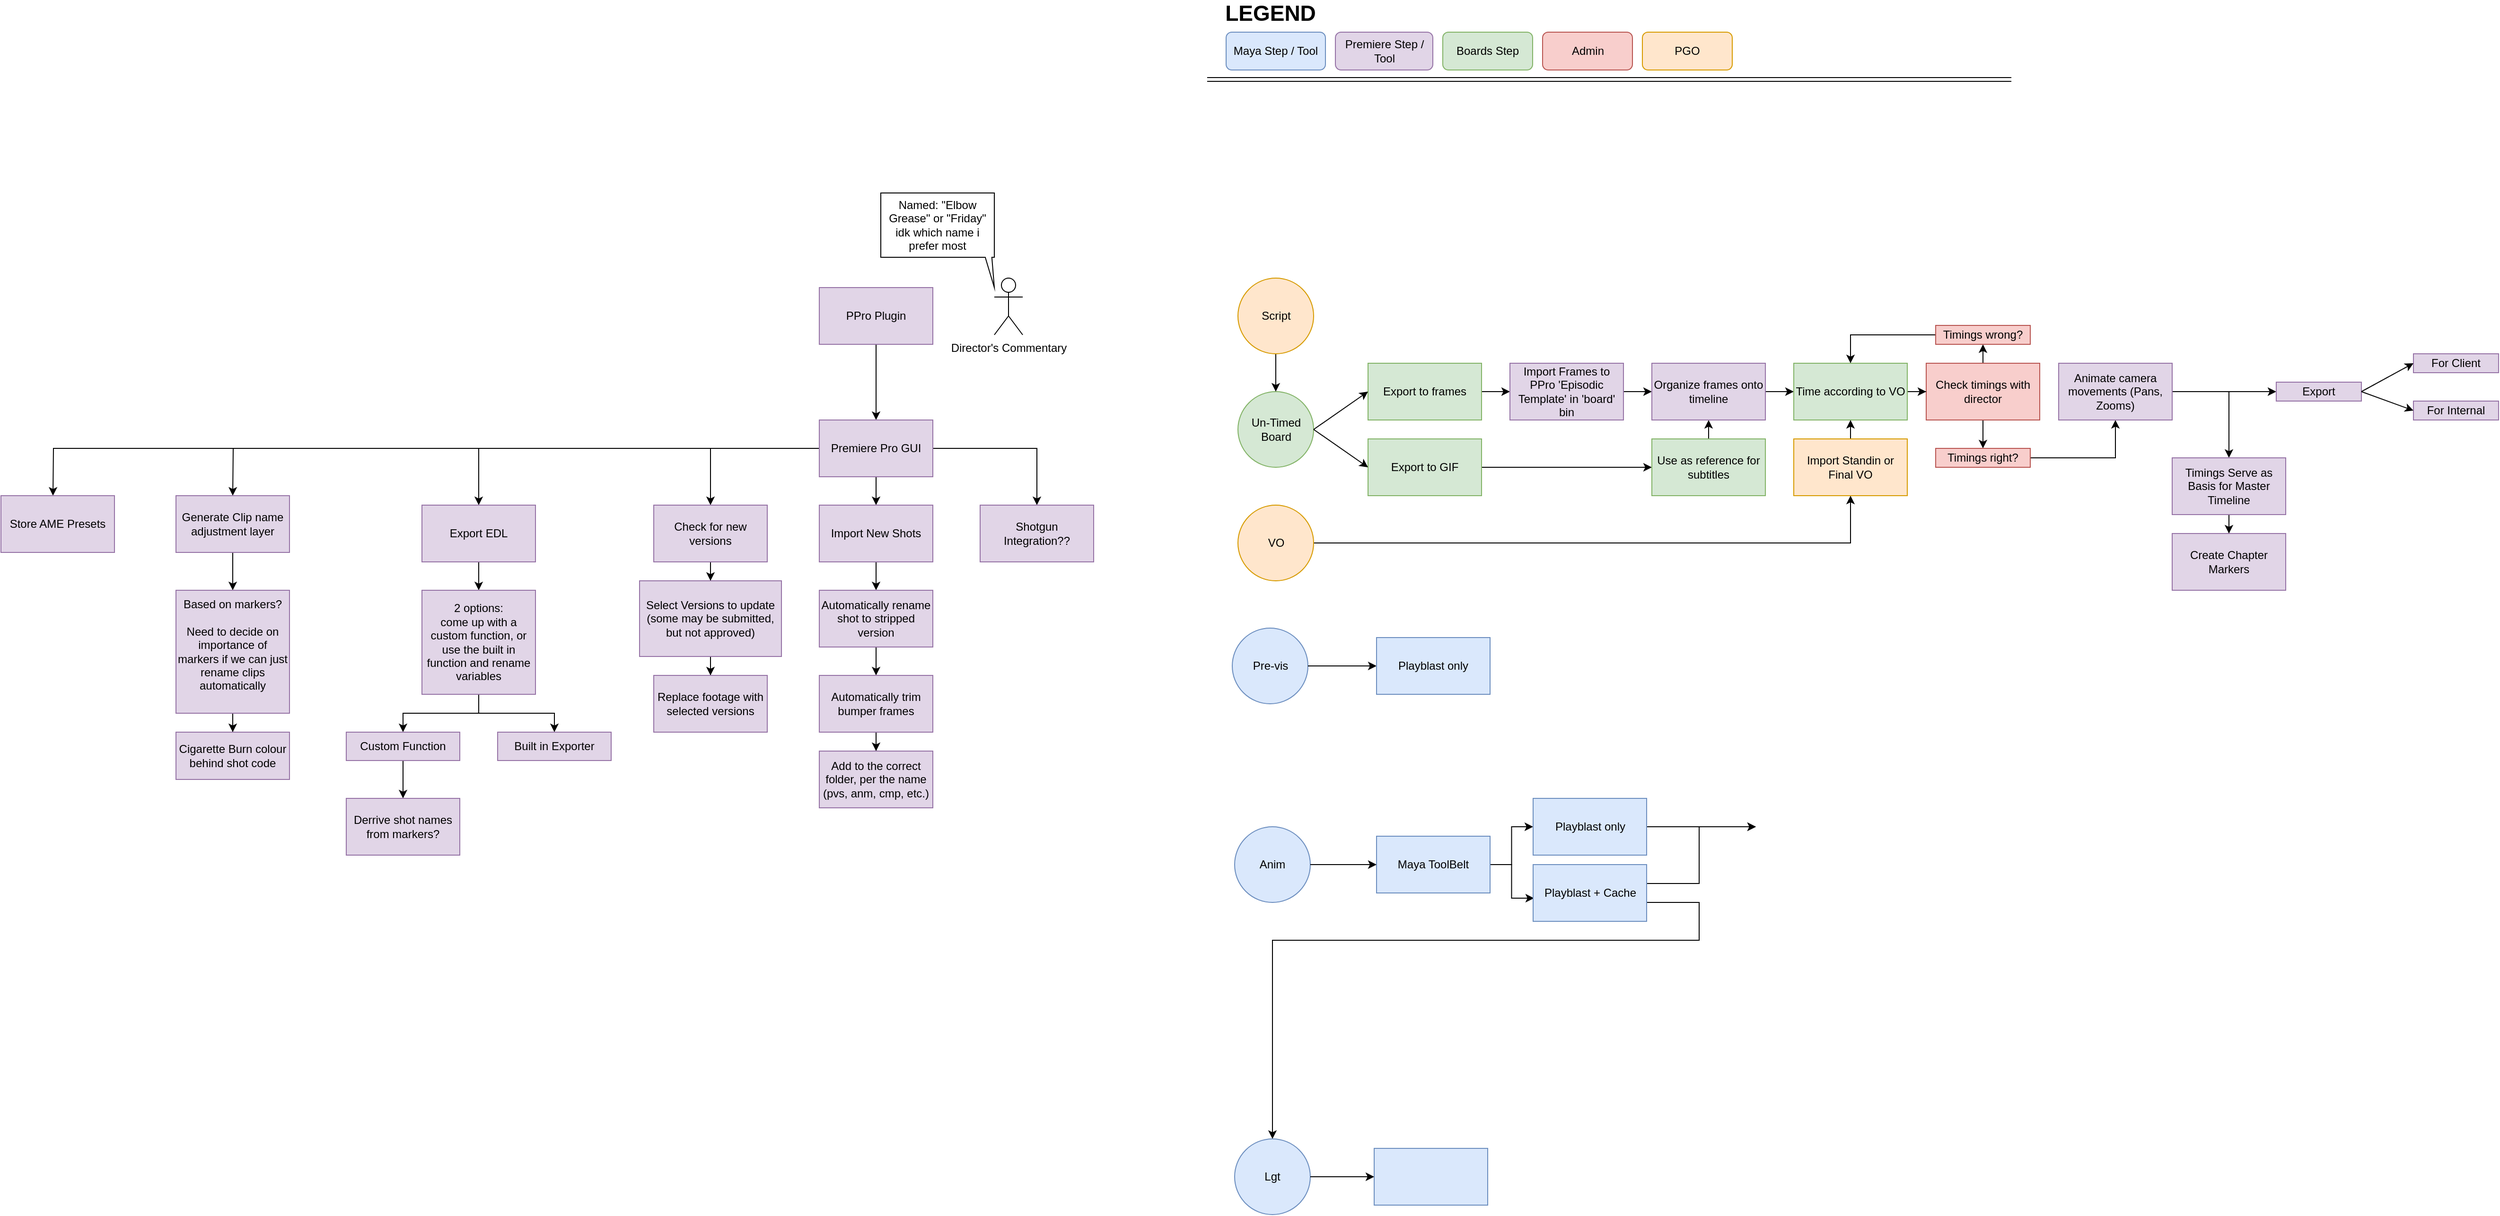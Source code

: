 <mxfile version="10.7.5" type="github"><diagram id="CCXeJW7M9jx39fnr2ovB" name="Page-1"><mxGraphModel dx="2432" dy="914" grid="1" gridSize="10" guides="1" tooltips="1" connect="1" arrows="1" fold="1" page="1" pageScale="1" pageWidth="850" pageHeight="1100" math="0" shadow="0"><root><mxCell id="0"/><mxCell id="1" parent="0"/><mxCell id="S4QCxYn6otUafmFbAQv0-1" value="Pre-vis" style="ellipse;whiteSpace=wrap;html=1;aspect=fixed;fillColor=#dae8fc;strokeColor=#6c8ebf;" parent="1" vertex="1"><mxGeometry x="26.5" y="670" width="80" height="80" as="geometry"/></mxCell><mxCell id="S4QCxYn6otUafmFbAQv0-4" value="" style="endArrow=classic;html=1;exitX=1;exitY=0.5;exitDx=0;exitDy=0;entryX=0;entryY=0.5;entryDx=0;entryDy=0;fillColor=#dae8fc;strokeColor=#000000;" parent="1" source="S4QCxYn6otUafmFbAQv0-1" target="z_4vQgYtqCrbbHdfwWRi-2" edge="1"><mxGeometry width="50" height="50" relative="1" as="geometry"><mxPoint x="26.5" y="820" as="sourcePoint"/><mxPoint x="177" y="710" as="targetPoint"/></mxGeometry></mxCell><mxCell id="S4QCxYn6otUafmFbAQv0-5" value="Un-Timed Board" style="ellipse;whiteSpace=wrap;html=1;aspect=fixed;fillColor=#d5e8d4;strokeColor=#82b366;" parent="1" vertex="1"><mxGeometry x="32.5" y="420" width="80" height="80" as="geometry"/></mxCell><mxCell id="2LvJmRA9mDnXVUI-L1Ei-2" style="edgeStyle=orthogonalEdgeStyle;rounded=0;orthogonalLoop=1;jettySize=auto;html=1;entryX=0;entryY=0.5;entryDx=0;entryDy=0;" parent="1" source="S4QCxYn6otUafmFbAQv0-6" target="2LvJmRA9mDnXVUI-L1Ei-1" edge="1"><mxGeometry relative="1" as="geometry"/></mxCell><mxCell id="S4QCxYn6otUafmFbAQv0-6" value="Export to frames" style="rounded=0;whiteSpace=wrap;html=1;fillColor=#d5e8d4;strokeColor=#82b366;" parent="1" vertex="1"><mxGeometry x="170" y="390" width="120" height="60" as="geometry"/></mxCell><mxCell id="S4QCxYn6otUafmFbAQv0-7" value="" style="endArrow=classic;html=1;exitX=1;exitY=0.5;exitDx=0;exitDy=0;entryX=0;entryY=0.5;entryDx=0;entryDy=0;" parent="1" source="S4QCxYn6otUafmFbAQv0-5" target="S4QCxYn6otUafmFbAQv0-6" edge="1"><mxGeometry width="50" height="50" relative="1" as="geometry"><mxPoint x="100" y="470" as="sourcePoint"/><mxPoint x="170" y="470" as="targetPoint"/></mxGeometry></mxCell><mxCell id="S4QCxYn6otUafmFbAQv0-11" style="edgeStyle=orthogonalEdgeStyle;rounded=0;orthogonalLoop=1;jettySize=auto;html=1;entryX=0;entryY=0.5;entryDx=0;entryDy=0;" parent="1" source="S4QCxYn6otUafmFbAQv0-8" target="S4QCxYn6otUafmFbAQv0-10" edge="1"><mxGeometry relative="1" as="geometry"><Array as="points"><mxPoint x="430" y="500"/><mxPoint x="430" y="500"/></Array></mxGeometry></mxCell><mxCell id="S4QCxYn6otUafmFbAQv0-8" value="Export to GIF" style="rounded=0;whiteSpace=wrap;html=1;fillColor=#d5e8d4;strokeColor=#82b366;" parent="1" vertex="1"><mxGeometry x="170" y="470" width="120" height="60" as="geometry"/></mxCell><mxCell id="S4QCxYn6otUafmFbAQv0-9" value="" style="endArrow=classic;html=1;exitX=1;exitY=0.5;exitDx=0;exitDy=0;entryX=0;entryY=0.5;entryDx=0;entryDy=0;" parent="1" source="S4QCxYn6otUafmFbAQv0-5" target="S4QCxYn6otUafmFbAQv0-8" edge="1"><mxGeometry width="50" height="50" relative="1" as="geometry"><mxPoint x="20" y="720" as="sourcePoint"/><mxPoint x="70" y="670" as="targetPoint"/></mxGeometry></mxCell><mxCell id="2LvJmRA9mDnXVUI-L1Ei-6" style="edgeStyle=orthogonalEdgeStyle;rounded=0;orthogonalLoop=1;jettySize=auto;html=1;exitX=0.5;exitY=0;exitDx=0;exitDy=0;entryX=0.5;entryY=1;entryDx=0;entryDy=0;" parent="1" source="S4QCxYn6otUafmFbAQv0-10" target="2LvJmRA9mDnXVUI-L1Ei-3" edge="1"><mxGeometry relative="1" as="geometry"/></mxCell><mxCell id="S4QCxYn6otUafmFbAQv0-10" value="Use as reference for subtitles" style="rounded=0;whiteSpace=wrap;html=1;fillColor=#d5e8d4;strokeColor=#82b366;" parent="1" vertex="1"><mxGeometry x="470" y="470" width="120" height="60" as="geometry"/></mxCell><mxCell id="2LvJmRA9mDnXVUI-L1Ei-4" style="edgeStyle=orthogonalEdgeStyle;rounded=0;orthogonalLoop=1;jettySize=auto;html=1;entryX=0;entryY=0.5;entryDx=0;entryDy=0;" parent="1" source="2LvJmRA9mDnXVUI-L1Ei-1" target="2LvJmRA9mDnXVUI-L1Ei-3" edge="1"><mxGeometry relative="1" as="geometry"/></mxCell><mxCell id="2LvJmRA9mDnXVUI-L1Ei-1" value="Import Frames to PPro 'Episodic Template' in 'board' bin&lt;br&gt;" style="rounded=0;whiteSpace=wrap;html=1;fillColor=#e1d5e7;strokeColor=#9673a6;" parent="1" vertex="1"><mxGeometry x="320" y="390" width="120" height="60" as="geometry"/></mxCell><mxCell id="v14WKormeMVv1eBh9IGO-12" style="edgeStyle=orthogonalEdgeStyle;rounded=0;orthogonalLoop=1;jettySize=auto;html=1;exitX=1;exitY=0.5;exitDx=0;exitDy=0;entryX=0;entryY=0.5;entryDx=0;entryDy=0;" parent="1" source="2LvJmRA9mDnXVUI-L1Ei-3" target="v14WKormeMVv1eBh9IGO-30" edge="1"><mxGeometry relative="1" as="geometry"><mxPoint x="610" y="470" as="targetPoint"/></mxGeometry></mxCell><mxCell id="2LvJmRA9mDnXVUI-L1Ei-3" value="Organize frames onto timeline" style="rounded=0;whiteSpace=wrap;html=1;fillColor=#e1d5e7;strokeColor=#9673a6;" parent="1" vertex="1"><mxGeometry x="470" y="390" width="120" height="60" as="geometry"/></mxCell><mxCell id="2LvJmRA9mDnXVUI-L1Ei-7" value="Maya Step / Tool" style="rounded=1;whiteSpace=wrap;html=1;fillColor=#dae8fc;strokeColor=#6c8ebf;" parent="1" vertex="1"><mxGeometry x="20" y="40" width="105" height="40" as="geometry"/></mxCell><mxCell id="2LvJmRA9mDnXVUI-L1Ei-8" value="Premiere Step / Tool&lt;br&gt;" style="rounded=1;whiteSpace=wrap;html=1;fillColor=#e1d5e7;strokeColor=#9673a6;" parent="1" vertex="1"><mxGeometry x="135.5" y="40" width="103" height="40" as="geometry"/></mxCell><mxCell id="2LvJmRA9mDnXVUI-L1Ei-10" value="&lt;b&gt;&lt;font style=&quot;font-size: 23px&quot;&gt;LEGEND&lt;br&gt;&lt;/font&gt;&lt;/b&gt;" style="text;html=1;strokeColor=none;fillColor=none;align=center;verticalAlign=middle;whiteSpace=wrap;rounded=0;" parent="1" vertex="1"><mxGeometry x="46.5" y="10" width="40" height="20" as="geometry"/></mxCell><mxCell id="v14WKormeMVv1eBh9IGO-1" value="Boards Step" style="rounded=1;whiteSpace=wrap;html=1;fillColor=#d5e8d4;strokeColor=#82b366;" parent="1" vertex="1"><mxGeometry x="249" y="40" width="95" height="40" as="geometry"/></mxCell><mxCell id="v14WKormeMVv1eBh9IGO-3" value="" style="shape=link;html=1;" parent="1" edge="1"><mxGeometry width="50" height="50" relative="1" as="geometry"><mxPoint y="90" as="sourcePoint"/><mxPoint x="850" y="90" as="targetPoint"/></mxGeometry></mxCell><mxCell id="v14WKormeMVv1eBh9IGO-15" style="edgeStyle=orthogonalEdgeStyle;rounded=0;orthogonalLoop=1;jettySize=auto;html=1;exitX=1;exitY=0.5;exitDx=0;exitDy=0;" parent="1" source="v14WKormeMVv1eBh9IGO-11" target="v14WKormeMVv1eBh9IGO-14" edge="1"><mxGeometry relative="1" as="geometry"><Array as="points"><mxPoint x="820" y="420"/></Array></mxGeometry></mxCell><mxCell id="v14WKormeMVv1eBh9IGO-36" style="edgeStyle=orthogonalEdgeStyle;rounded=0;orthogonalLoop=1;jettySize=auto;html=1;exitX=0.5;exitY=0;exitDx=0;exitDy=0;entryX=0.5;entryY=1;entryDx=0;entryDy=0;" parent="1" source="v14WKormeMVv1eBh9IGO-11" target="v14WKormeMVv1eBh9IGO-16" edge="1"><mxGeometry relative="1" as="geometry"/></mxCell><mxCell id="v14WKormeMVv1eBh9IGO-11" value="Check timings with director&lt;br&gt;" style="rounded=0;whiteSpace=wrap;html=1;fillColor=#f8cecc;strokeColor=#b85450;" parent="1" vertex="1"><mxGeometry x="760" y="390" width="120" height="60" as="geometry"/></mxCell><mxCell id="v14WKormeMVv1eBh9IGO-21" style="edgeStyle=orthogonalEdgeStyle;rounded=0;orthogonalLoop=1;jettySize=auto;html=1;" parent="1" source="v14WKormeMVv1eBh9IGO-14" target="v14WKormeMVv1eBh9IGO-20" edge="1"><mxGeometry relative="1" as="geometry"/></mxCell><mxCell id="v14WKormeMVv1eBh9IGO-14" value="Timings right?" style="rounded=0;whiteSpace=wrap;html=1;fillColor=#f8cecc;strokeColor=#b85450;" parent="1" vertex="1"><mxGeometry x="770" y="480" width="100" height="20" as="geometry"/></mxCell><mxCell id="l83W7AW_iVrEGQ6RDGTZ-12" value="" style="edgeStyle=orthogonalEdgeStyle;rounded=0;orthogonalLoop=1;jettySize=auto;html=1;strokeColor=#000000;" edge="1" parent="1" source="v14WKormeMVv1eBh9IGO-20" target="l83W7AW_iVrEGQ6RDGTZ-11"><mxGeometry relative="1" as="geometry"/></mxCell><mxCell id="l83W7AW_iVrEGQ6RDGTZ-21" style="edgeStyle=orthogonalEdgeStyle;rounded=0;orthogonalLoop=1;jettySize=auto;html=1;strokeColor=#000000;entryX=0.5;entryY=0;entryDx=0;entryDy=0;" edge="1" parent="1" source="v14WKormeMVv1eBh9IGO-20" target="l83W7AW_iVrEGQ6RDGTZ-20"><mxGeometry relative="1" as="geometry"><mxPoint x="1080" y="480" as="targetPoint"/><Array as="points"><mxPoint x="1080" y="420"/></Array></mxGeometry></mxCell><mxCell id="v14WKormeMVv1eBh9IGO-20" value="Animate camera movements (Pans, Zooms)" style="rounded=0;whiteSpace=wrap;html=1;fillColor=#e1d5e7;strokeColor=#9673a6;" parent="1" vertex="1"><mxGeometry x="900" y="390" width="120" height="60" as="geometry"/></mxCell><mxCell id="l83W7AW_iVrEGQ6RDGTZ-11" value="Export" style="rounded=0;whiteSpace=wrap;html=1;fillColor=#e1d5e7;strokeColor=#9673a6;" vertex="1" parent="1"><mxGeometry x="1130" y="410" width="90" height="20" as="geometry"/></mxCell><mxCell id="l83W7AW_iVrEGQ6RDGTZ-14" value="For Client" style="rounded=0;whiteSpace=wrap;html=1;fillColor=#e1d5e7;strokeColor=#9673a6;" vertex="1" parent="1"><mxGeometry x="1275" y="380" width="90" height="20" as="geometry"/></mxCell><mxCell id="v14WKormeMVv1eBh9IGO-22" value="Admin&lt;br&gt;" style="rounded=1;whiteSpace=wrap;html=1;fillColor=#f8cecc;strokeColor=#b85450;" parent="1" vertex="1"><mxGeometry x="354.5" y="40" width="95" height="40" as="geometry"/></mxCell><mxCell id="v14WKormeMVv1eBh9IGO-24" value="PGO&lt;br&gt;" style="rounded=1;whiteSpace=wrap;html=1;fillColor=#ffe6cc;strokeColor=#d79b00;" parent="1" vertex="1"><mxGeometry x="460" y="40" width="95" height="40" as="geometry"/></mxCell><mxCell id="v14WKormeMVv1eBh9IGO-27" style="edgeStyle=orthogonalEdgeStyle;rounded=0;orthogonalLoop=1;jettySize=auto;html=1;entryX=0.5;entryY=0;entryDx=0;entryDy=0;" parent="1" source="v14WKormeMVv1eBh9IGO-26" target="S4QCxYn6otUafmFbAQv0-5" edge="1"><mxGeometry relative="1" as="geometry"/></mxCell><mxCell id="v14WKormeMVv1eBh9IGO-26" value="Script" style="ellipse;whiteSpace=wrap;html=1;aspect=fixed;fillColor=#ffe6cc;strokeColor=#d79b00;" parent="1" vertex="1"><mxGeometry x="32.5" y="300" width="80" height="80" as="geometry"/></mxCell><mxCell id="l83W7AW_iVrEGQ6RDGTZ-4" style="edgeStyle=orthogonalEdgeStyle;rounded=0;orthogonalLoop=1;jettySize=auto;html=1;exitX=0.5;exitY=0;exitDx=0;exitDy=0;entryX=0.5;entryY=1;entryDx=0;entryDy=0;" edge="1" parent="1" source="v14WKormeMVv1eBh9IGO-28" target="v14WKormeMVv1eBh9IGO-33"><mxGeometry relative="1" as="geometry"><Array as="points"><mxPoint x="73" y="580"/><mxPoint x="680" y="580"/></Array></mxGeometry></mxCell><mxCell id="v14WKormeMVv1eBh9IGO-28" value="VO" style="ellipse;whiteSpace=wrap;html=1;aspect=fixed;fillColor=#ffe6cc;strokeColor=#d79b00;" parent="1" vertex="1"><mxGeometry x="32.5" y="540" width="80" height="80" as="geometry"/></mxCell><mxCell id="l83W7AW_iVrEGQ6RDGTZ-6" style="edgeStyle=orthogonalEdgeStyle;rounded=0;orthogonalLoop=1;jettySize=auto;html=1;entryX=0;entryY=0.5;entryDx=0;entryDy=0;" edge="1" parent="1" source="v14WKormeMVv1eBh9IGO-30" target="v14WKormeMVv1eBh9IGO-11"><mxGeometry relative="1" as="geometry"/></mxCell><mxCell id="v14WKormeMVv1eBh9IGO-30" value="Time according to VO" style="rounded=0;whiteSpace=wrap;html=1;fillColor=#d5e8d4;strokeColor=#82b366;" parent="1" vertex="1"><mxGeometry x="620" y="390" width="120" height="60" as="geometry"/></mxCell><mxCell id="l83W7AW_iVrEGQ6RDGTZ-9" style="edgeStyle=orthogonalEdgeStyle;rounded=0;orthogonalLoop=1;jettySize=auto;html=1;entryX=0.5;entryY=0;entryDx=0;entryDy=0;" edge="1" parent="1" source="v14WKormeMVv1eBh9IGO-16" target="v14WKormeMVv1eBh9IGO-30"><mxGeometry relative="1" as="geometry"/></mxCell><mxCell id="v14WKormeMVv1eBh9IGO-16" value="Timings wrong?" style="rounded=0;whiteSpace=wrap;html=1;fillColor=#f8cecc;strokeColor=#b85450;" parent="1" vertex="1"><mxGeometry x="770" y="350" width="100" height="20" as="geometry"/></mxCell><mxCell id="l83W7AW_iVrEGQ6RDGTZ-5" style="edgeStyle=orthogonalEdgeStyle;rounded=0;orthogonalLoop=1;jettySize=auto;html=1;exitX=0.5;exitY=0;exitDx=0;exitDy=0;entryX=0.5;entryY=1;entryDx=0;entryDy=0;" edge="1" parent="1" source="v14WKormeMVv1eBh9IGO-33" target="v14WKormeMVv1eBh9IGO-30"><mxGeometry relative="1" as="geometry"/></mxCell><mxCell id="v14WKormeMVv1eBh9IGO-33" value="Import Standin or Final VO" style="rounded=0;whiteSpace=wrap;html=1;fillColor=#ffe6cc;strokeColor=#d79b00;" parent="1" vertex="1"><mxGeometry x="620" y="470" width="120" height="60" as="geometry"/></mxCell><mxCell id="z_4vQgYtqCrbbHdfwWRi-2" value="Playblast only" style="rounded=0;whiteSpace=wrap;html=1;fillColor=#dae8fc;strokeColor=#6c8ebf;" parent="1" vertex="1"><mxGeometry x="179" y="680" width="120" height="60" as="geometry"/></mxCell><mxCell id="z_4vQgYtqCrbbHdfwWRi-6" value="Anim" style="ellipse;whiteSpace=wrap;html=1;aspect=fixed;fillColor=#dae8fc;strokeColor=#6c8ebf;" parent="1" vertex="1"><mxGeometry x="29" y="880" width="80" height="80" as="geometry"/></mxCell><mxCell id="z_4vQgYtqCrbbHdfwWRi-7" style="edgeStyle=orthogonalEdgeStyle;rounded=0;orthogonalLoop=1;jettySize=auto;html=1;fillColor=#dae8fc;strokeColor=#000000;" parent="1" source="z_4vQgYtqCrbbHdfwWRi-9" target="z_4vQgYtqCrbbHdfwWRi-11" edge="1"><mxGeometry relative="1" as="geometry"/></mxCell><mxCell id="z_4vQgYtqCrbbHdfwWRi-8" style="edgeStyle=orthogonalEdgeStyle;rounded=0;orthogonalLoop=1;jettySize=auto;html=1;exitX=1;exitY=0.5;exitDx=0;exitDy=0;entryX=0.008;entryY=0.592;entryDx=0;entryDy=0;entryPerimeter=0;fillColor=#dae8fc;strokeColor=#000000;" parent="1" source="z_4vQgYtqCrbbHdfwWRi-9" target="z_4vQgYtqCrbbHdfwWRi-12" edge="1"><mxGeometry relative="1" as="geometry"><mxPoint x="319.5" y="970" as="targetPoint"/></mxGeometry></mxCell><mxCell id="z_4vQgYtqCrbbHdfwWRi-9" value="Maya ToolBelt" style="rounded=0;whiteSpace=wrap;html=1;fillColor=#dae8fc;strokeColor=#6c8ebf;" parent="1" vertex="1"><mxGeometry x="179" y="890" width="120" height="60" as="geometry"/></mxCell><mxCell id="z_4vQgYtqCrbbHdfwWRi-10" value="" style="endArrow=classic;html=1;exitX=1;exitY=0.5;exitDx=0;exitDy=0;entryX=0;entryY=0.5;entryDx=0;entryDy=0;fillColor=#dae8fc;strokeColor=#000000;" parent="1" source="z_4vQgYtqCrbbHdfwWRi-6" target="z_4vQgYtqCrbbHdfwWRi-9" edge="1"><mxGeometry width="50" height="50" relative="1" as="geometry"><mxPoint x="29" y="1030" as="sourcePoint"/><mxPoint x="79" y="980" as="targetPoint"/></mxGeometry></mxCell><mxCell id="z_4vQgYtqCrbbHdfwWRi-15" style="edgeStyle=orthogonalEdgeStyle;rounded=0;orthogonalLoop=1;jettySize=auto;html=1;fillColor=#dae8fc;strokeColor=#000000;" parent="1" source="z_4vQgYtqCrbbHdfwWRi-11" edge="1"><mxGeometry relative="1" as="geometry"><mxPoint x="580" y="880" as="targetPoint"/></mxGeometry></mxCell><mxCell id="z_4vQgYtqCrbbHdfwWRi-11" value="Playblast only" style="rounded=0;whiteSpace=wrap;html=1;fillColor=#dae8fc;strokeColor=#6c8ebf;" parent="1" vertex="1"><mxGeometry x="344.5" y="850" width="120" height="60" as="geometry"/></mxCell><mxCell id="z_4vQgYtqCrbbHdfwWRi-14" style="edgeStyle=orthogonalEdgeStyle;rounded=0;orthogonalLoop=1;jettySize=auto;html=1;fillColor=#dae8fc;strokeColor=#000000;" parent="1" source="z_4vQgYtqCrbbHdfwWRi-12" edge="1"><mxGeometry relative="1" as="geometry"><mxPoint x="580" y="880" as="targetPoint"/><Array as="points"><mxPoint x="520" y="940"/><mxPoint x="520" y="880"/></Array></mxGeometry></mxCell><mxCell id="z_4vQgYtqCrbbHdfwWRi-16" style="edgeStyle=orthogonalEdgeStyle;rounded=0;orthogonalLoop=1;jettySize=auto;html=1;fillColor=#dae8fc;strokeColor=#000000;entryX=0.5;entryY=0;entryDx=0;entryDy=0;" parent="1" source="z_4vQgYtqCrbbHdfwWRi-12" edge="1" target="l83W7AW_iVrEGQ6RDGTZ-1"><mxGeometry relative="1" as="geometry"><mxPoint x="80" y="1180" as="targetPoint"/><Array as="points"><mxPoint x="520" y="960"/><mxPoint x="520" y="1000"/><mxPoint x="69" y="1000"/></Array></mxGeometry></mxCell><mxCell id="z_4vQgYtqCrbbHdfwWRi-12" value="Playblast + Cache" style="rounded=0;whiteSpace=wrap;html=1;fillColor=#dae8fc;strokeColor=#6c8ebf;" parent="1" vertex="1"><mxGeometry x="344.5" y="920" width="120" height="60" as="geometry"/></mxCell><mxCell id="l83W7AW_iVrEGQ6RDGTZ-1" value="Lgt" style="ellipse;whiteSpace=wrap;html=1;aspect=fixed;fillColor=#dae8fc;strokeColor=#6c8ebf;" vertex="1" parent="1"><mxGeometry x="29" y="1210" width="80" height="80" as="geometry"/></mxCell><mxCell id="l83W7AW_iVrEGQ6RDGTZ-2" value="" style="rounded=0;whiteSpace=wrap;html=1;fillColor=#dae8fc;strokeColor=#6c8ebf;" vertex="1" parent="1"><mxGeometry x="176.5" y="1220" width="120" height="60" as="geometry"/></mxCell><mxCell id="l83W7AW_iVrEGQ6RDGTZ-3" value="" style="endArrow=classic;html=1;exitX=1;exitY=0.5;exitDx=0;exitDy=0;entryX=0;entryY=0.5;entryDx=0;entryDy=0;fillColor=#dae8fc;strokeColor=#000000;" edge="1" parent="1" source="l83W7AW_iVrEGQ6RDGTZ-1" target="l83W7AW_iVrEGQ6RDGTZ-2"><mxGeometry width="50" height="50" relative="1" as="geometry"><mxPoint x="26.5" y="1360" as="sourcePoint"/><mxPoint x="76.5" y="1310" as="targetPoint"/></mxGeometry></mxCell><mxCell id="l83W7AW_iVrEGQ6RDGTZ-17" value="" style="endArrow=classic;html=1;strokeColor=#000000;exitX=1;exitY=0.5;exitDx=0;exitDy=0;entryX=0;entryY=0.5;entryDx=0;entryDy=0;" edge="1" parent="1" source="l83W7AW_iVrEGQ6RDGTZ-11" target="l83W7AW_iVrEGQ6RDGTZ-14"><mxGeometry width="50" height="50" relative="1" as="geometry"><mxPoint x="1220" y="435" as="sourcePoint"/><mxPoint x="1270" y="385" as="targetPoint"/></mxGeometry></mxCell><mxCell id="l83W7AW_iVrEGQ6RDGTZ-18" value="For Internal" style="rounded=0;whiteSpace=wrap;html=1;fillColor=#e1d5e7;strokeColor=#9673a6;" vertex="1" parent="1"><mxGeometry x="1275" y="430" width="90" height="20" as="geometry"/></mxCell><mxCell id="l83W7AW_iVrEGQ6RDGTZ-19" value="" style="endArrow=classic;html=1;strokeColor=#000000;exitX=1;exitY=0.5;exitDx=0;exitDy=0;entryX=0;entryY=0.5;entryDx=0;entryDy=0;" edge="1" parent="1" source="l83W7AW_iVrEGQ6RDGTZ-11" target="l83W7AW_iVrEGQ6RDGTZ-18"><mxGeometry width="50" height="50" relative="1" as="geometry"><mxPoint x="1230" y="430" as="sourcePoint"/><mxPoint x="1285" y="400" as="targetPoint"/></mxGeometry></mxCell><mxCell id="l83W7AW_iVrEGQ6RDGTZ-23" value="" style="edgeStyle=orthogonalEdgeStyle;rounded=0;orthogonalLoop=1;jettySize=auto;html=1;strokeColor=#000000;" edge="1" parent="1" source="l83W7AW_iVrEGQ6RDGTZ-20" target="l83W7AW_iVrEGQ6RDGTZ-22"><mxGeometry relative="1" as="geometry"/></mxCell><mxCell id="l83W7AW_iVrEGQ6RDGTZ-20" value="Timings Serve as Basis for Master Timeline" style="rounded=0;whiteSpace=wrap;html=1;fillColor=#e1d5e7;strokeColor=#9673a6;" vertex="1" parent="1"><mxGeometry x="1020" y="490" width="120" height="60" as="geometry"/></mxCell><mxCell id="l83W7AW_iVrEGQ6RDGTZ-22" value="Create Chapter Markers" style="rounded=0;whiteSpace=wrap;html=1;fillColor=#e1d5e7;strokeColor=#9673a6;" vertex="1" parent="1"><mxGeometry x="1020" y="570" width="120" height="60" as="geometry"/></mxCell><mxCell id="l83W7AW_iVrEGQ6RDGTZ-30" value="" style="edgeStyle=orthogonalEdgeStyle;rounded=0;orthogonalLoop=1;jettySize=auto;html=1;strokeColor=#000000;" edge="1" parent="1" source="l83W7AW_iVrEGQ6RDGTZ-24" target="l83W7AW_iVrEGQ6RDGTZ-29"><mxGeometry relative="1" as="geometry"/></mxCell><mxCell id="l83W7AW_iVrEGQ6RDGTZ-24" value="PPro Plugin" style="rounded=0;whiteSpace=wrap;html=1;fillColor=#e1d5e7;strokeColor=#9673a6;" vertex="1" parent="1"><mxGeometry x="-410" y="310" width="120" height="60" as="geometry"/></mxCell><mxCell id="l83W7AW_iVrEGQ6RDGTZ-36" value="" style="edgeStyle=orthogonalEdgeStyle;rounded=0;orthogonalLoop=1;jettySize=auto;html=1;strokeColor=#000000;" edge="1" parent="1" source="l83W7AW_iVrEGQ6RDGTZ-29" target="l83W7AW_iVrEGQ6RDGTZ-35"><mxGeometry relative="1" as="geometry"/></mxCell><mxCell id="l83W7AW_iVrEGQ6RDGTZ-38" value="" style="edgeStyle=orthogonalEdgeStyle;rounded=0;orthogonalLoop=1;jettySize=auto;html=1;strokeColor=#000000;" edge="1" parent="1" source="l83W7AW_iVrEGQ6RDGTZ-29" target="l83W7AW_iVrEGQ6RDGTZ-37"><mxGeometry relative="1" as="geometry"/></mxCell><mxCell id="l83W7AW_iVrEGQ6RDGTZ-40" value="" style="edgeStyle=orthogonalEdgeStyle;rounded=0;orthogonalLoop=1;jettySize=auto;html=1;strokeColor=#000000;" edge="1" parent="1" source="l83W7AW_iVrEGQ6RDGTZ-29" target="l83W7AW_iVrEGQ6RDGTZ-39"><mxGeometry relative="1" as="geometry"/></mxCell><mxCell id="l83W7AW_iVrEGQ6RDGTZ-49" style="edgeStyle=orthogonalEdgeStyle;rounded=0;orthogonalLoop=1;jettySize=auto;html=1;strokeColor=#000000;entryX=0.5;entryY=0;entryDx=0;entryDy=0;" edge="1" parent="1" source="l83W7AW_iVrEGQ6RDGTZ-29" target="l83W7AW_iVrEGQ6RDGTZ-50"><mxGeometry relative="1" as="geometry"><mxPoint x="-730" y="590" as="targetPoint"/><Array as="points"><mxPoint x="-770" y="480"/></Array></mxGeometry></mxCell><mxCell id="l83W7AW_iVrEGQ6RDGTZ-61" style="edgeStyle=orthogonalEdgeStyle;rounded=0;orthogonalLoop=1;jettySize=auto;html=1;strokeColor=#000000;" edge="1" parent="1" source="l83W7AW_iVrEGQ6RDGTZ-29"><mxGeometry relative="1" as="geometry"><mxPoint x="-1030" y="530" as="targetPoint"/></mxGeometry></mxCell><mxCell id="l83W7AW_iVrEGQ6RDGTZ-67" style="edgeStyle=orthogonalEdgeStyle;rounded=0;orthogonalLoop=1;jettySize=auto;html=1;strokeColor=#000000;" edge="1" parent="1" source="l83W7AW_iVrEGQ6RDGTZ-29"><mxGeometry relative="1" as="geometry"><mxPoint x="-1220" y="530" as="targetPoint"/></mxGeometry></mxCell><mxCell id="l83W7AW_iVrEGQ6RDGTZ-29" value="Premiere Pro GUI&lt;br&gt;" style="rounded=0;whiteSpace=wrap;html=1;fillColor=#e1d5e7;strokeColor=#9673a6;" vertex="1" parent="1"><mxGeometry x="-410" y="450" width="120" height="60" as="geometry"/></mxCell><mxCell id="l83W7AW_iVrEGQ6RDGTZ-39" value="Shotgun Integration??&lt;br&gt;" style="rounded=0;whiteSpace=wrap;html=1;fillColor=#e1d5e7;strokeColor=#9673a6;" vertex="1" parent="1"><mxGeometry x="-240" y="540" width="120" height="60" as="geometry"/></mxCell><mxCell id="l83W7AW_iVrEGQ6RDGTZ-42" value="" style="edgeStyle=orthogonalEdgeStyle;rounded=0;orthogonalLoop=1;jettySize=auto;html=1;strokeColor=#000000;" edge="1" parent="1" source="l83W7AW_iVrEGQ6RDGTZ-37" target="l83W7AW_iVrEGQ6RDGTZ-41"><mxGeometry relative="1" as="geometry"/></mxCell><mxCell id="l83W7AW_iVrEGQ6RDGTZ-37" value="Check for new versions&lt;br&gt;" style="rounded=0;whiteSpace=wrap;html=1;fillColor=#e1d5e7;strokeColor=#9673a6;" vertex="1" parent="1"><mxGeometry x="-585" y="540" width="120" height="60" as="geometry"/></mxCell><mxCell id="l83W7AW_iVrEGQ6RDGTZ-44" value="" style="edgeStyle=orthogonalEdgeStyle;rounded=0;orthogonalLoop=1;jettySize=auto;html=1;strokeColor=#000000;" edge="1" parent="1" source="l83W7AW_iVrEGQ6RDGTZ-41" target="l83W7AW_iVrEGQ6RDGTZ-43"><mxGeometry relative="1" as="geometry"/></mxCell><mxCell id="l83W7AW_iVrEGQ6RDGTZ-41" value="Select Versions to update &lt;br&gt;(some may be submitted, but not approved)&lt;br&gt;" style="rounded=0;whiteSpace=wrap;html=1;fillColor=#e1d5e7;strokeColor=#9673a6;" vertex="1" parent="1"><mxGeometry x="-600" y="620" width="150" height="80" as="geometry"/></mxCell><mxCell id="l83W7AW_iVrEGQ6RDGTZ-43" value="Replace footage with selected versions" style="rounded=0;whiteSpace=wrap;html=1;fillColor=#e1d5e7;strokeColor=#9673a6;" vertex="1" parent="1"><mxGeometry x="-585" y="720" width="120" height="60" as="geometry"/></mxCell><mxCell id="l83W7AW_iVrEGQ6RDGTZ-46" value="" style="edgeStyle=orthogonalEdgeStyle;rounded=0;orthogonalLoop=1;jettySize=auto;html=1;strokeColor=#000000;" edge="1" parent="1" source="l83W7AW_iVrEGQ6RDGTZ-35" target="l83W7AW_iVrEGQ6RDGTZ-45"><mxGeometry relative="1" as="geometry"/></mxCell><mxCell id="l83W7AW_iVrEGQ6RDGTZ-35" value="Import New Shots&lt;br&gt;" style="rounded=0;whiteSpace=wrap;html=1;fillColor=#e1d5e7;strokeColor=#9673a6;" vertex="1" parent="1"><mxGeometry x="-410" y="540" width="120" height="60" as="geometry"/></mxCell><mxCell id="l83W7AW_iVrEGQ6RDGTZ-48" value="" style="edgeStyle=orthogonalEdgeStyle;rounded=0;orthogonalLoop=1;jettySize=auto;html=1;strokeColor=#000000;" edge="1" parent="1" source="l83W7AW_iVrEGQ6RDGTZ-45" target="l83W7AW_iVrEGQ6RDGTZ-47"><mxGeometry relative="1" as="geometry"/></mxCell><mxCell id="l83W7AW_iVrEGQ6RDGTZ-45" value="Automatically rename shot to stripped version&lt;br&gt;" style="rounded=0;whiteSpace=wrap;html=1;fillColor=#e1d5e7;strokeColor=#9673a6;" vertex="1" parent="1"><mxGeometry x="-410" y="630" width="120" height="60" as="geometry"/></mxCell><mxCell id="l83W7AW_iVrEGQ6RDGTZ-60" value="" style="edgeStyle=orthogonalEdgeStyle;rounded=0;orthogonalLoop=1;jettySize=auto;html=1;strokeColor=#000000;" edge="1" parent="1" source="l83W7AW_iVrEGQ6RDGTZ-47" target="l83W7AW_iVrEGQ6RDGTZ-59"><mxGeometry relative="1" as="geometry"/></mxCell><mxCell id="l83W7AW_iVrEGQ6RDGTZ-47" value="Automatically trim bumper frames&lt;br&gt;" style="rounded=0;whiteSpace=wrap;html=1;fillColor=#e1d5e7;strokeColor=#9673a6;" vertex="1" parent="1"><mxGeometry x="-410" y="720" width="120" height="60" as="geometry"/></mxCell><mxCell id="l83W7AW_iVrEGQ6RDGTZ-59" value="Add to the correct folder, per the name (pvs, anm, cmp, etc.)&lt;br&gt;" style="rounded=0;whiteSpace=wrap;html=1;fillColor=#e1d5e7;strokeColor=#9673a6;" vertex="1" parent="1"><mxGeometry x="-410" y="800" width="120" height="60" as="geometry"/></mxCell><mxCell id="l83W7AW_iVrEGQ6RDGTZ-25" value="Director's Commentary&lt;br&gt;&lt;br&gt;" style="shape=umlActor;verticalLabelPosition=bottom;labelBackgroundColor=#ffffff;verticalAlign=top;html=1;outlineConnect=0;" vertex="1" parent="1"><mxGeometry x="-225" y="300" width="30" height="60" as="geometry"/></mxCell><mxCell id="l83W7AW_iVrEGQ6RDGTZ-26" value="Named: &quot;Elbow Grease&quot; or &quot;Friday&quot; idk which name i prefer most" style="shape=callout;whiteSpace=wrap;html=1;perimeter=calloutPerimeter;position2=1;base=7;size=32;position=0.92;" vertex="1" parent="1"><mxGeometry x="-345" y="210" width="120" height="100" as="geometry"/></mxCell><mxCell id="l83W7AW_iVrEGQ6RDGTZ-52" value="" style="edgeStyle=orthogonalEdgeStyle;rounded=0;orthogonalLoop=1;jettySize=auto;html=1;strokeColor=#000000;" edge="1" parent="1" source="l83W7AW_iVrEGQ6RDGTZ-50" target="l83W7AW_iVrEGQ6RDGTZ-51"><mxGeometry relative="1" as="geometry"/></mxCell><mxCell id="l83W7AW_iVrEGQ6RDGTZ-50" value="Export EDL&lt;br&gt;" style="rounded=0;whiteSpace=wrap;html=1;fillColor=#e1d5e7;strokeColor=#9673a6;" vertex="1" parent="1"><mxGeometry x="-830" y="540" width="120" height="60" as="geometry"/></mxCell><mxCell id="l83W7AW_iVrEGQ6RDGTZ-54" value="" style="edgeStyle=orthogonalEdgeStyle;rounded=0;orthogonalLoop=1;jettySize=auto;html=1;strokeColor=#000000;" edge="1" parent="1" source="l83W7AW_iVrEGQ6RDGTZ-51" target="l83W7AW_iVrEGQ6RDGTZ-53"><mxGeometry relative="1" as="geometry"/></mxCell><mxCell id="l83W7AW_iVrEGQ6RDGTZ-56" style="edgeStyle=orthogonalEdgeStyle;rounded=0;orthogonalLoop=1;jettySize=auto;html=1;entryX=0.5;entryY=0;entryDx=0;entryDy=0;strokeColor=#000000;" edge="1" parent="1" source="l83W7AW_iVrEGQ6RDGTZ-51" target="l83W7AW_iVrEGQ6RDGTZ-55"><mxGeometry relative="1" as="geometry"/></mxCell><mxCell id="l83W7AW_iVrEGQ6RDGTZ-51" value="2 options:&lt;br&gt;come up with a custom function, or use the built in function and rename variables&lt;br&gt;" style="rounded=0;whiteSpace=wrap;html=1;fillColor=#e1d5e7;strokeColor=#9673a6;" vertex="1" parent="1"><mxGeometry x="-830" y="630" width="120" height="110" as="geometry"/></mxCell><mxCell id="l83W7AW_iVrEGQ6RDGTZ-58" value="" style="edgeStyle=orthogonalEdgeStyle;rounded=0;orthogonalLoop=1;jettySize=auto;html=1;strokeColor=#000000;" edge="1" parent="1" source="l83W7AW_iVrEGQ6RDGTZ-53" target="l83W7AW_iVrEGQ6RDGTZ-57"><mxGeometry relative="1" as="geometry"/></mxCell><mxCell id="l83W7AW_iVrEGQ6RDGTZ-53" value="Custom Function&lt;br&gt;" style="rounded=0;whiteSpace=wrap;html=1;fillColor=#e1d5e7;strokeColor=#9673a6;" vertex="1" parent="1"><mxGeometry x="-910" y="780" width="120" height="30" as="geometry"/></mxCell><mxCell id="l83W7AW_iVrEGQ6RDGTZ-57" value="Derrive shot names from markers?&lt;br&gt;" style="rounded=0;whiteSpace=wrap;html=1;fillColor=#e1d5e7;strokeColor=#9673a6;" vertex="1" parent="1"><mxGeometry x="-910" y="850" width="120" height="60" as="geometry"/></mxCell><mxCell id="l83W7AW_iVrEGQ6RDGTZ-55" value="Built in Exporter&lt;br&gt;" style="rounded=0;whiteSpace=wrap;html=1;fillColor=#e1d5e7;strokeColor=#9673a6;" vertex="1" parent="1"><mxGeometry x="-750" y="780" width="120" height="30" as="geometry"/></mxCell><mxCell id="l83W7AW_iVrEGQ6RDGTZ-64" value="" style="edgeStyle=orthogonalEdgeStyle;rounded=0;orthogonalLoop=1;jettySize=auto;html=1;strokeColor=#000000;" edge="1" parent="1" source="l83W7AW_iVrEGQ6RDGTZ-62" target="l83W7AW_iVrEGQ6RDGTZ-63"><mxGeometry relative="1" as="geometry"/></mxCell><mxCell id="l83W7AW_iVrEGQ6RDGTZ-62" value="Generate Clip name adjustment layer&lt;br&gt;" style="rounded=0;whiteSpace=wrap;html=1;fillColor=#e1d5e7;strokeColor=#9673a6;" vertex="1" parent="1"><mxGeometry x="-1090" y="530" width="120" height="60" as="geometry"/></mxCell><mxCell id="l83W7AW_iVrEGQ6RDGTZ-66" value="" style="edgeStyle=orthogonalEdgeStyle;rounded=0;orthogonalLoop=1;jettySize=auto;html=1;strokeColor=#000000;" edge="1" parent="1" source="l83W7AW_iVrEGQ6RDGTZ-63" target="l83W7AW_iVrEGQ6RDGTZ-65"><mxGeometry relative="1" as="geometry"/></mxCell><mxCell id="l83W7AW_iVrEGQ6RDGTZ-63" value="Based on markers?&lt;br&gt;&lt;br&gt;Need to decide on importance of markers if we can just rename clips automatically&lt;br&gt;&lt;br&gt;" style="rounded=0;whiteSpace=wrap;html=1;fillColor=#e1d5e7;strokeColor=#9673a6;" vertex="1" parent="1"><mxGeometry x="-1090" y="630" width="120" height="130" as="geometry"/></mxCell><mxCell id="l83W7AW_iVrEGQ6RDGTZ-65" value="Cigarette Burn colour behind shot code&lt;br&gt;" style="rounded=0;whiteSpace=wrap;html=1;fillColor=#e1d5e7;strokeColor=#9673a6;" vertex="1" parent="1"><mxGeometry x="-1090" y="780" width="120" height="50" as="geometry"/></mxCell><mxCell id="l83W7AW_iVrEGQ6RDGTZ-68" value="Store AME Presets&lt;br&gt;" style="rounded=0;whiteSpace=wrap;html=1;fillColor=#e1d5e7;strokeColor=#9673a6;" vertex="1" parent="1"><mxGeometry x="-1275" y="530" width="120" height="60" as="geometry"/></mxCell></root></mxGraphModel></diagram></mxfile>